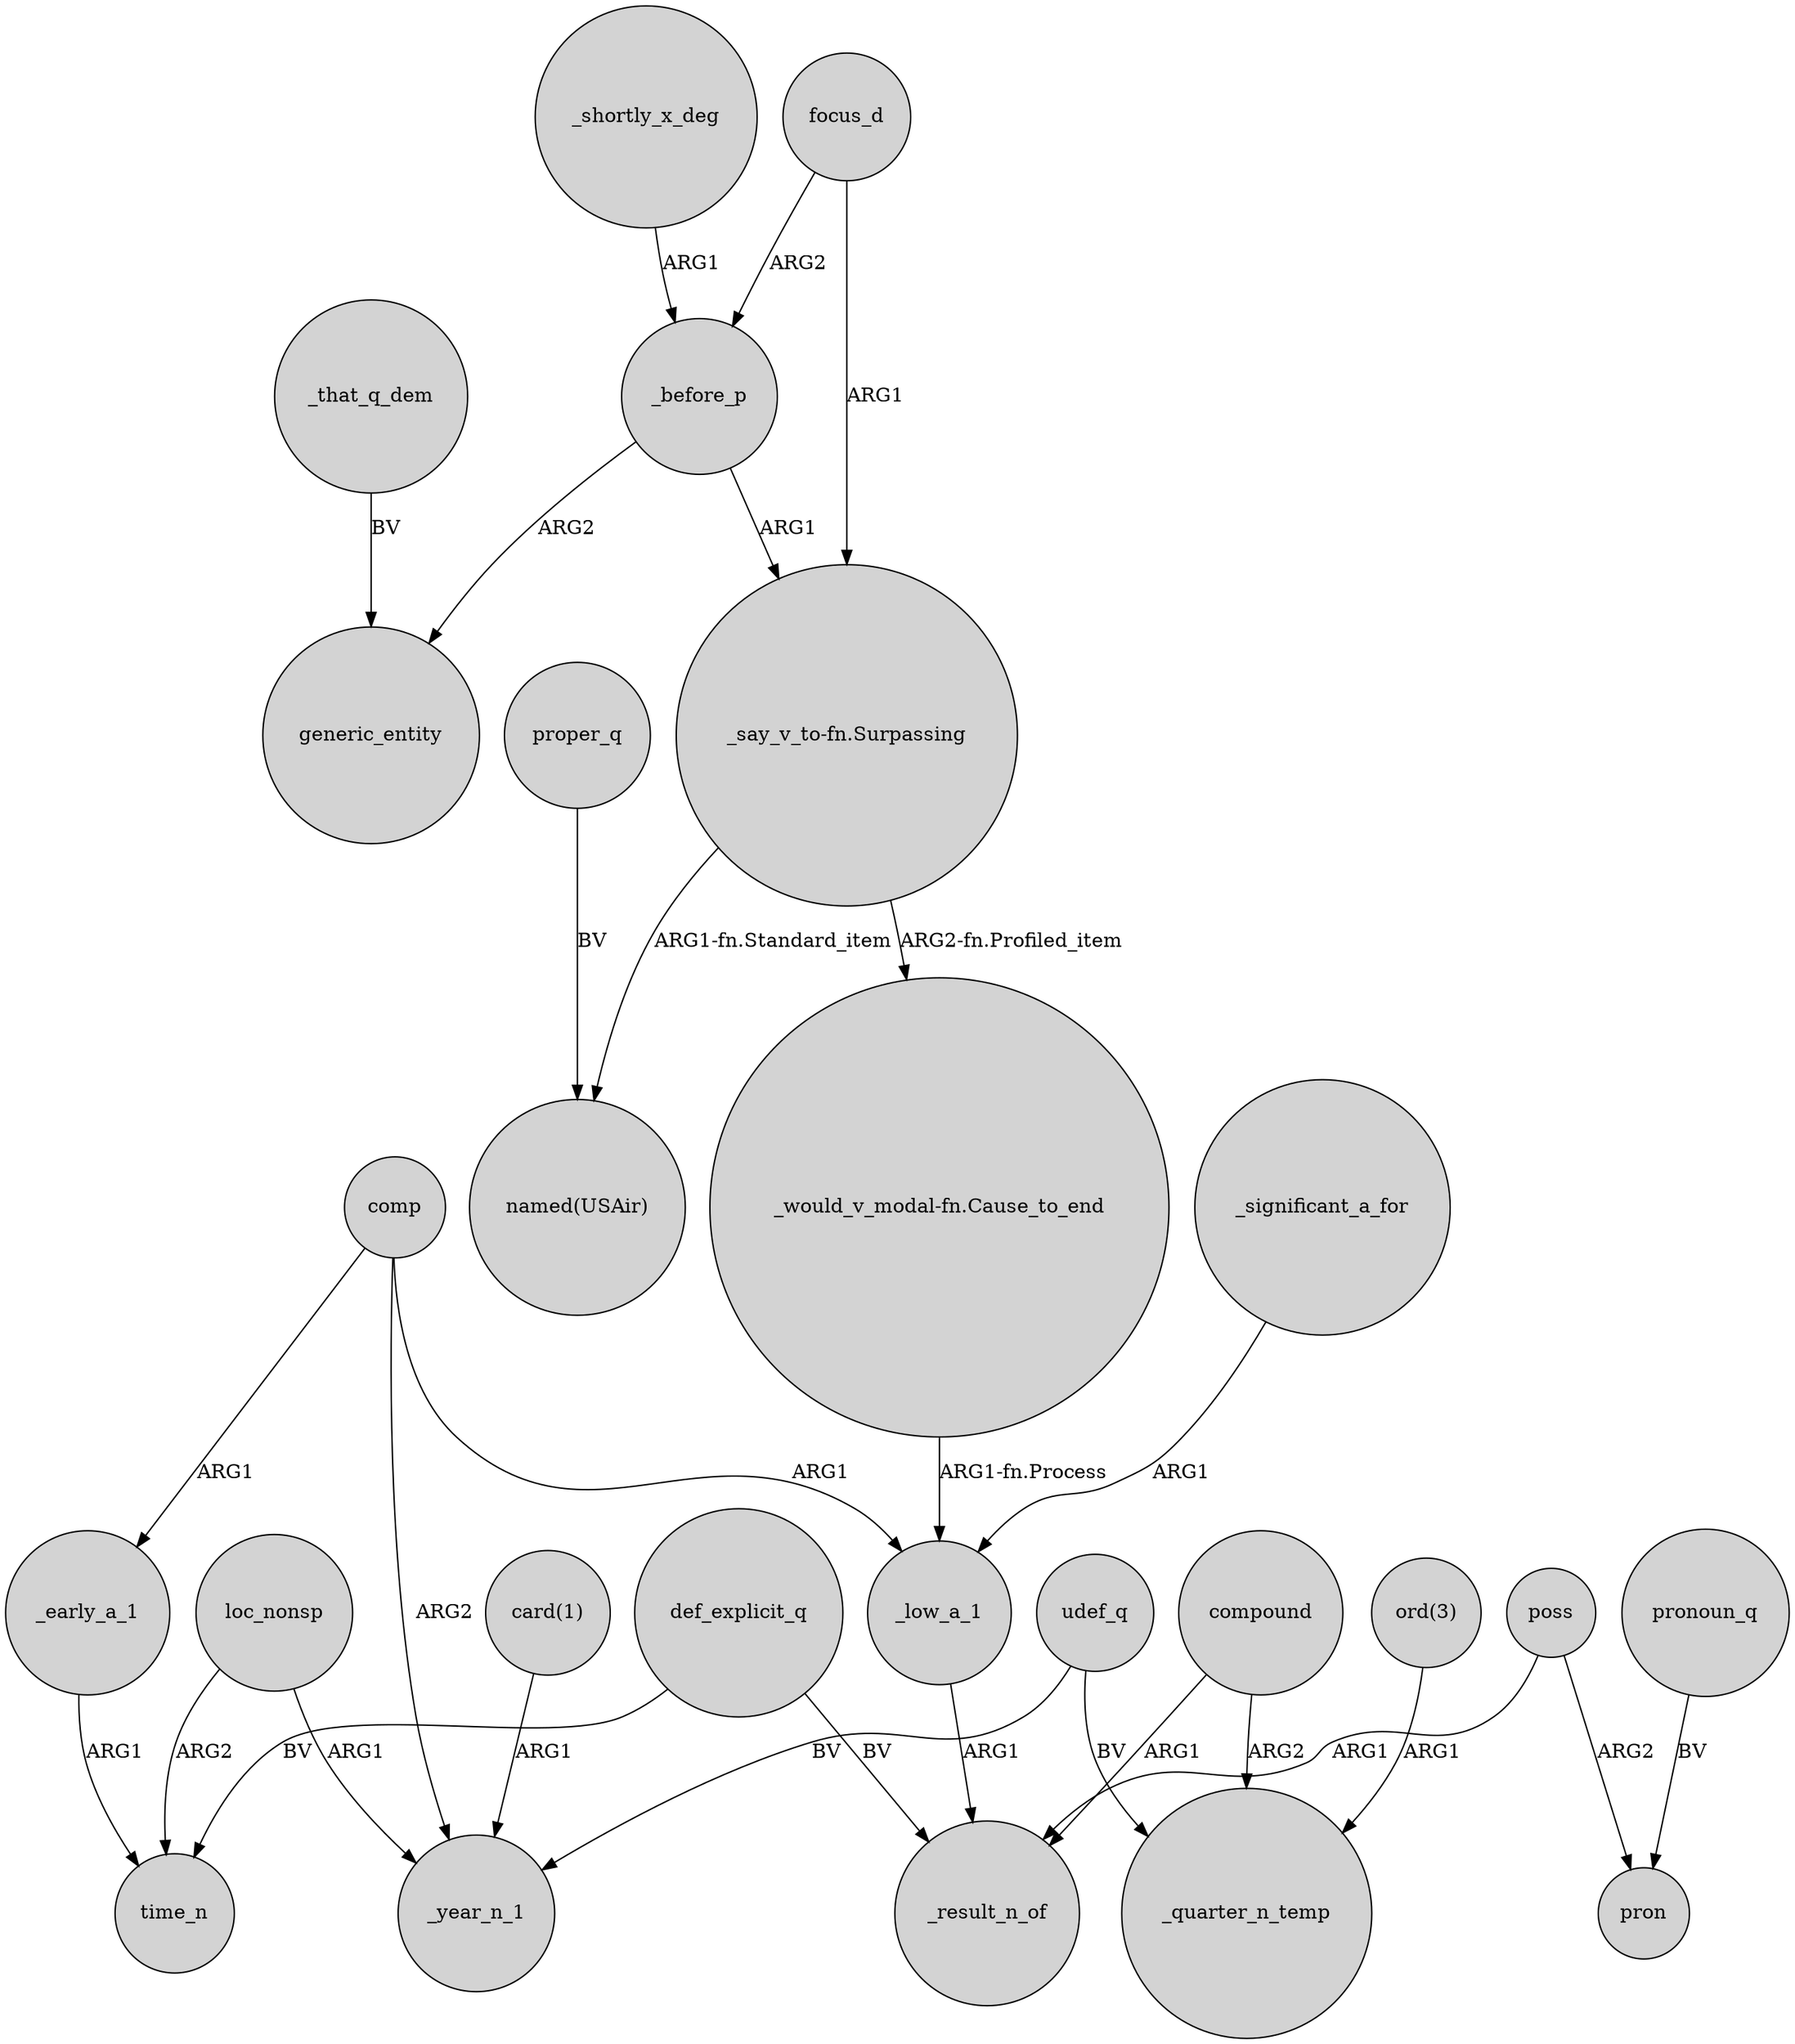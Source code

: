 digraph {
	node [shape=circle style=filled]
	_early_a_1 -> time_n [label=ARG1]
	"_would_v_modal-fn.Cause_to_end" -> _low_a_1 [label="ARG1-fn.Process"]
	comp -> _low_a_1 [label=ARG1]
	"ord(3)" -> _quarter_n_temp [label=ARG1]
	_significant_a_for -> _low_a_1 [label=ARG1]
	focus_d -> _before_p [label=ARG2]
	"card(1)" -> _year_n_1 [label=ARG1]
	"_say_v_to-fn.Surpassing" -> "named(USAir)" [label="ARG1-fn.Standard_item"]
	loc_nonsp -> _year_n_1 [label=ARG1]
	comp -> _early_a_1 [label=ARG1]
	_before_p -> "_say_v_to-fn.Surpassing" [label=ARG1]
	_low_a_1 -> _result_n_of [label=ARG1]
	pronoun_q -> pron [label=BV]
	poss -> pron [label=ARG2]
	"_say_v_to-fn.Surpassing" -> "_would_v_modal-fn.Cause_to_end" [label="ARG2-fn.Profiled_item"]
	compound -> _quarter_n_temp [label=ARG2]
	udef_q -> _quarter_n_temp [label=BV]
	focus_d -> "_say_v_to-fn.Surpassing" [label=ARG1]
	def_explicit_q -> _result_n_of [label=BV]
	def_explicit_q -> time_n [label=BV]
	udef_q -> _year_n_1 [label=BV]
	loc_nonsp -> time_n [label=ARG2]
	proper_q -> "named(USAir)" [label=BV]
	_before_p -> generic_entity [label=ARG2]
	_shortly_x_deg -> _before_p [label=ARG1]
	_that_q_dem -> generic_entity [label=BV]
	compound -> _result_n_of [label=ARG1]
	poss -> _result_n_of [label=ARG1]
	comp -> _year_n_1 [label=ARG2]
}
